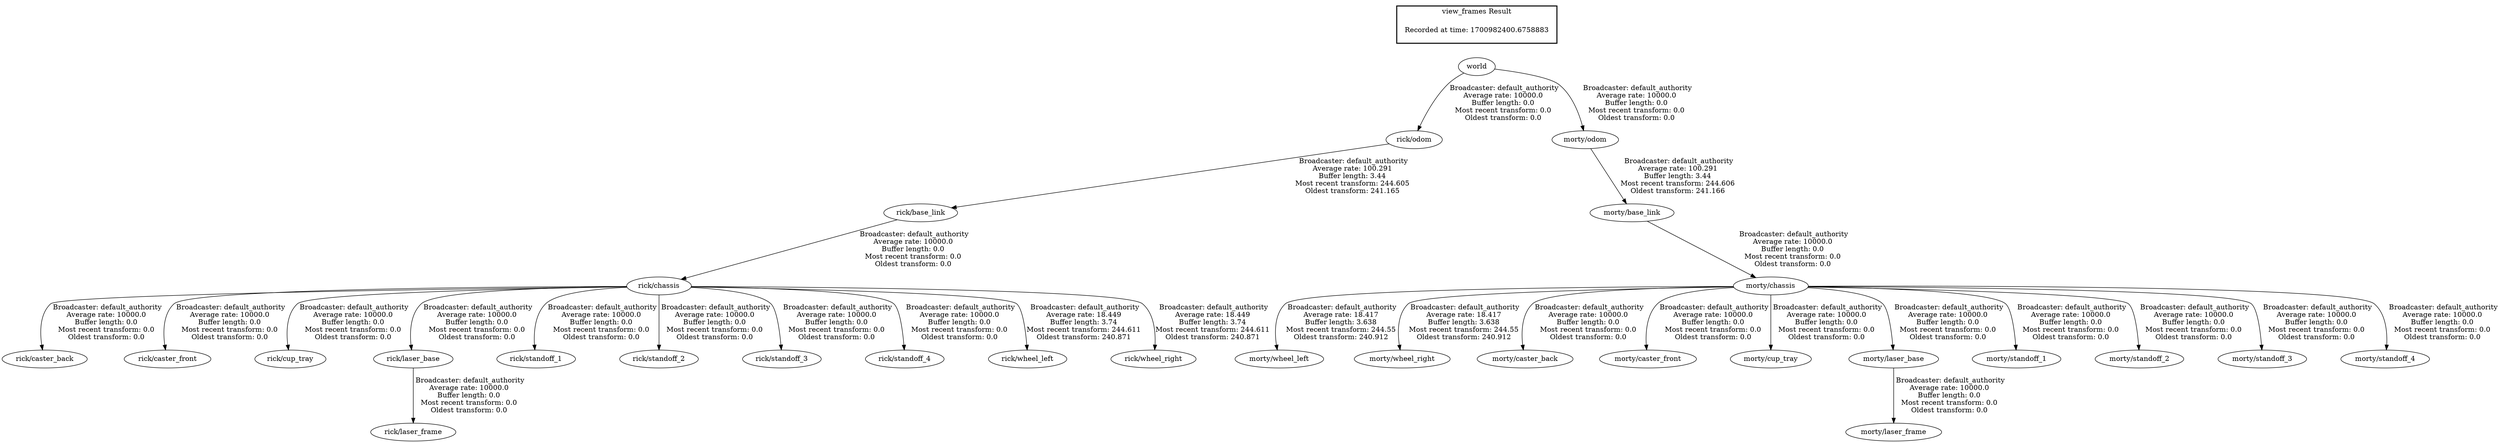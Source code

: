 digraph G {
"rick/base_link" -> "rick/chassis"[label=" Broadcaster: default_authority\nAverage rate: 10000.0\nBuffer length: 0.0\nMost recent transform: 0.0\nOldest transform: 0.0\n"];
"rick/odom" -> "rick/base_link"[label=" Broadcaster: default_authority\nAverage rate: 100.291\nBuffer length: 3.44\nMost recent transform: 244.605\nOldest transform: 241.165\n"];
"rick/chassis" -> "rick/caster_back"[label=" Broadcaster: default_authority\nAverage rate: 10000.0\nBuffer length: 0.0\nMost recent transform: 0.0\nOldest transform: 0.0\n"];
"rick/chassis" -> "rick/caster_front"[label=" Broadcaster: default_authority\nAverage rate: 10000.0\nBuffer length: 0.0\nMost recent transform: 0.0\nOldest transform: 0.0\n"];
"rick/chassis" -> "rick/cup_tray"[label=" Broadcaster: default_authority\nAverage rate: 10000.0\nBuffer length: 0.0\nMost recent transform: 0.0\nOldest transform: 0.0\n"];
"rick/chassis" -> "rick/laser_base"[label=" Broadcaster: default_authority\nAverage rate: 10000.0\nBuffer length: 0.0\nMost recent transform: 0.0\nOldest transform: 0.0\n"];
"rick/laser_base" -> "rick/laser_frame"[label=" Broadcaster: default_authority\nAverage rate: 10000.0\nBuffer length: 0.0\nMost recent transform: 0.0\nOldest transform: 0.0\n"];
"rick/chassis" -> "rick/standoff_1"[label=" Broadcaster: default_authority\nAverage rate: 10000.0\nBuffer length: 0.0\nMost recent transform: 0.0\nOldest transform: 0.0\n"];
"rick/chassis" -> "rick/standoff_2"[label=" Broadcaster: default_authority\nAverage rate: 10000.0\nBuffer length: 0.0\nMost recent transform: 0.0\nOldest transform: 0.0\n"];
"rick/chassis" -> "rick/standoff_3"[label=" Broadcaster: default_authority\nAverage rate: 10000.0\nBuffer length: 0.0\nMost recent transform: 0.0\nOldest transform: 0.0\n"];
"rick/chassis" -> "rick/standoff_4"[label=" Broadcaster: default_authority\nAverage rate: 10000.0\nBuffer length: 0.0\nMost recent transform: 0.0\nOldest transform: 0.0\n"];
"rick/chassis" -> "rick/wheel_left"[label=" Broadcaster: default_authority\nAverage rate: 18.449\nBuffer length: 3.74\nMost recent transform: 244.611\nOldest transform: 240.871\n"];
"rick/chassis" -> "rick/wheel_right"[label=" Broadcaster: default_authority\nAverage rate: 18.449\nBuffer length: 3.74\nMost recent transform: 244.611\nOldest transform: 240.871\n"];
"morty/chassis" -> "morty/wheel_left"[label=" Broadcaster: default_authority\nAverage rate: 18.417\nBuffer length: 3.638\nMost recent transform: 244.55\nOldest transform: 240.912\n"];
"morty/base_link" -> "morty/chassis"[label=" Broadcaster: default_authority\nAverage rate: 10000.0\nBuffer length: 0.0\nMost recent transform: 0.0\nOldest transform: 0.0\n"];
"morty/chassis" -> "morty/wheel_right"[label=" Broadcaster: default_authority\nAverage rate: 18.417\nBuffer length: 3.638\nMost recent transform: 244.55\nOldest transform: 240.912\n"];
"morty/odom" -> "morty/base_link"[label=" Broadcaster: default_authority\nAverage rate: 100.291\nBuffer length: 3.44\nMost recent transform: 244.606\nOldest transform: 241.166\n"];
"morty/chassis" -> "morty/caster_back"[label=" Broadcaster: default_authority\nAverage rate: 10000.0\nBuffer length: 0.0\nMost recent transform: 0.0\nOldest transform: 0.0\n"];
"morty/chassis" -> "morty/caster_front"[label=" Broadcaster: default_authority\nAverage rate: 10000.0\nBuffer length: 0.0\nMost recent transform: 0.0\nOldest transform: 0.0\n"];
"morty/chassis" -> "morty/cup_tray"[label=" Broadcaster: default_authority\nAverage rate: 10000.0\nBuffer length: 0.0\nMost recent transform: 0.0\nOldest transform: 0.0\n"];
"morty/chassis" -> "morty/laser_base"[label=" Broadcaster: default_authority\nAverage rate: 10000.0\nBuffer length: 0.0\nMost recent transform: 0.0\nOldest transform: 0.0\n"];
"morty/laser_base" -> "morty/laser_frame"[label=" Broadcaster: default_authority\nAverage rate: 10000.0\nBuffer length: 0.0\nMost recent transform: 0.0\nOldest transform: 0.0\n"];
"morty/chassis" -> "morty/standoff_1"[label=" Broadcaster: default_authority\nAverage rate: 10000.0\nBuffer length: 0.0\nMost recent transform: 0.0\nOldest transform: 0.0\n"];
"morty/chassis" -> "morty/standoff_2"[label=" Broadcaster: default_authority\nAverage rate: 10000.0\nBuffer length: 0.0\nMost recent transform: 0.0\nOldest transform: 0.0\n"];
"morty/chassis" -> "morty/standoff_3"[label=" Broadcaster: default_authority\nAverage rate: 10000.0\nBuffer length: 0.0\nMost recent transform: 0.0\nOldest transform: 0.0\n"];
"morty/chassis" -> "morty/standoff_4"[label=" Broadcaster: default_authority\nAverage rate: 10000.0\nBuffer length: 0.0\nMost recent transform: 0.0\nOldest transform: 0.0\n"];
"world" -> "rick/odom"[label=" Broadcaster: default_authority\nAverage rate: 10000.0\nBuffer length: 0.0\nMost recent transform: 0.0\nOldest transform: 0.0\n"];
"world" -> "morty/odom"[label=" Broadcaster: default_authority\nAverage rate: 10000.0\nBuffer length: 0.0\nMost recent transform: 0.0\nOldest transform: 0.0\n"];
edge [style=invis];
 subgraph cluster_legend { style=bold; color=black; label ="view_frames Result";
"Recorded at time: 1700982400.6758883"[ shape=plaintext ] ;
}->"world";
}